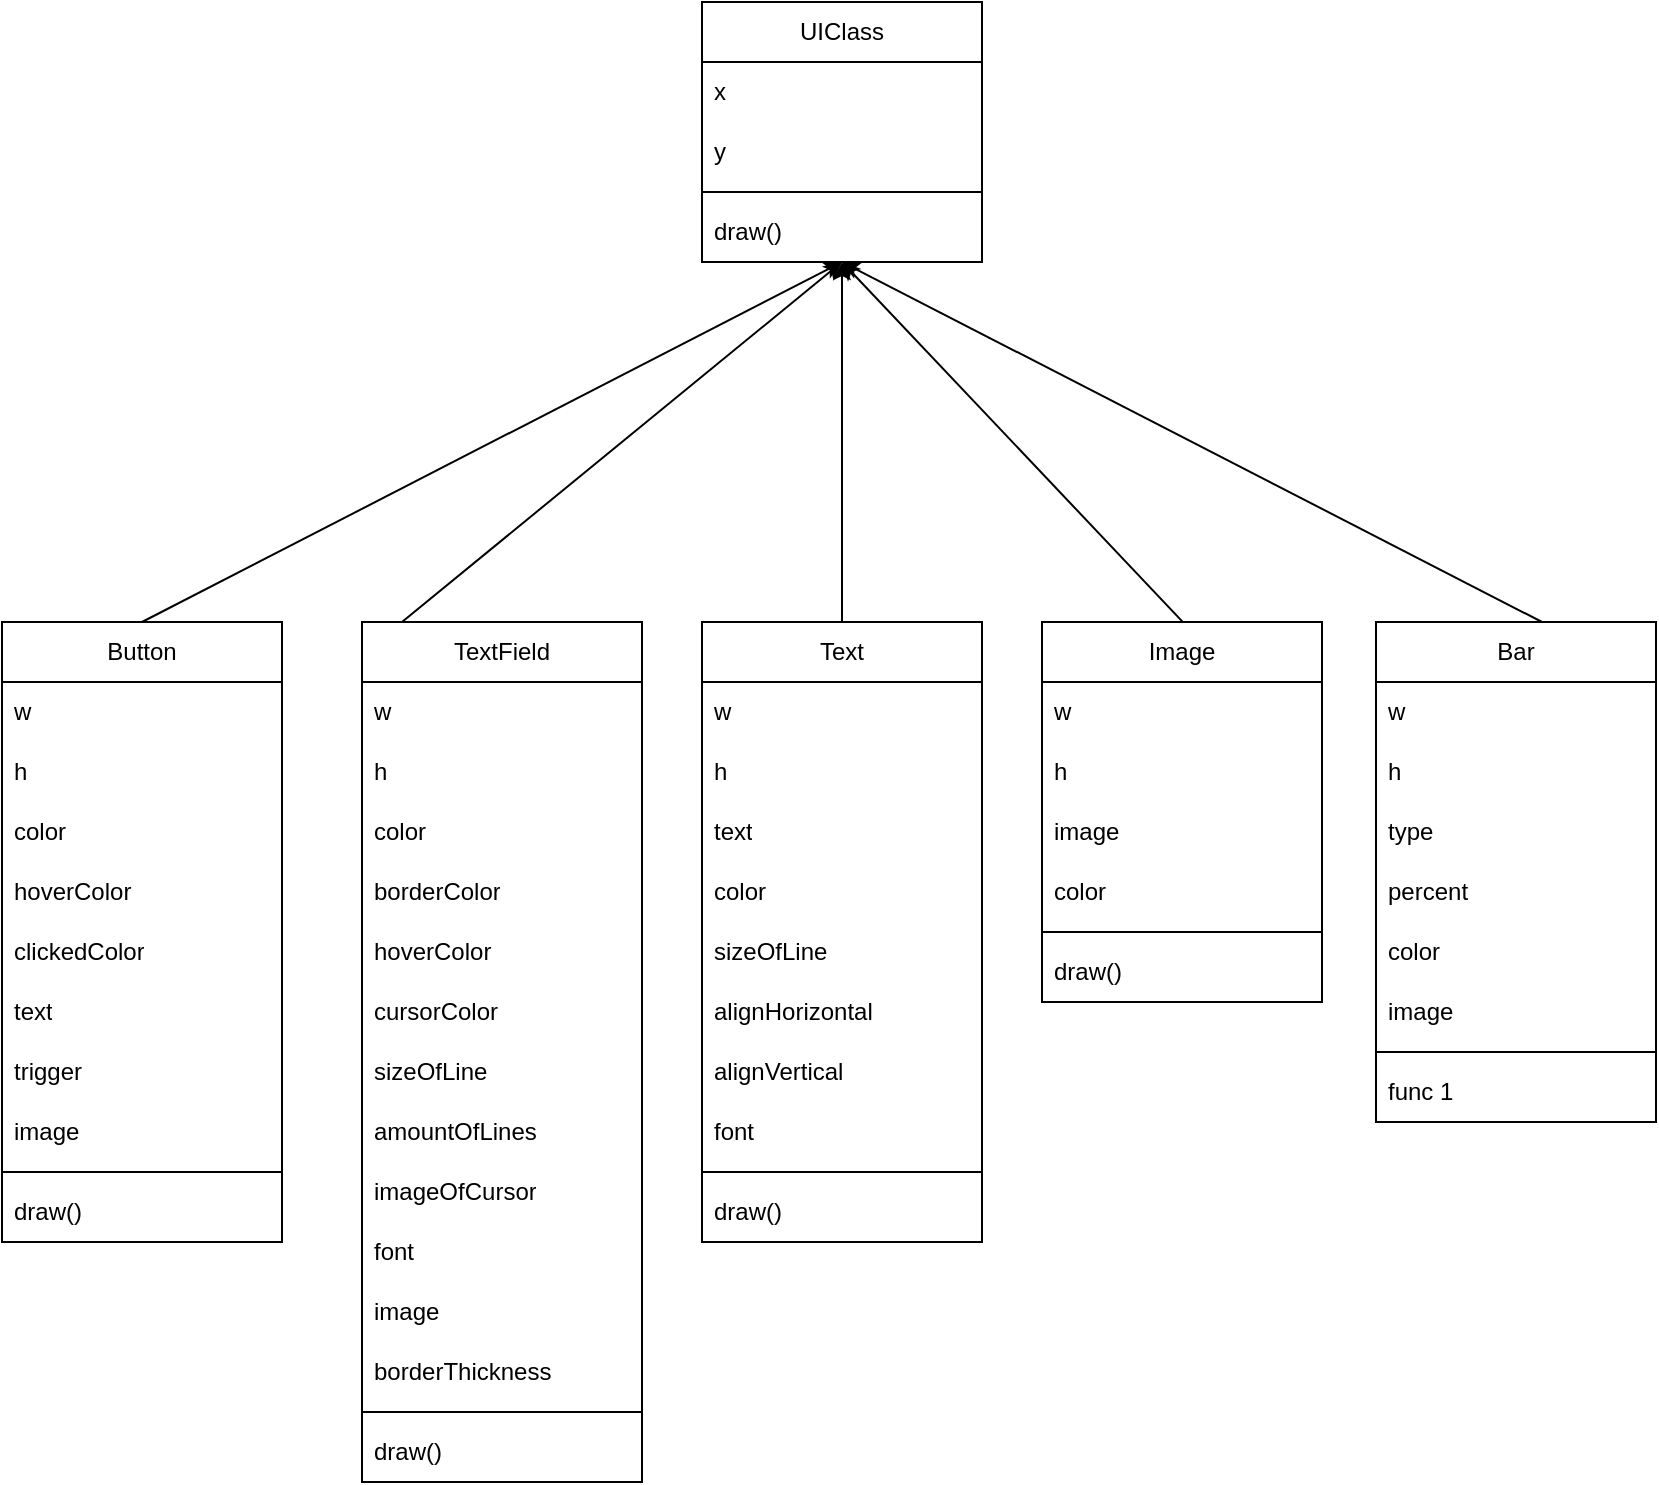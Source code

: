 <mxfile>
    <diagram name="Страница — 1" id="jU_JB_qVRIdUWL-GCGRY">
        <mxGraphModel dx="458" dy="498" grid="1" gridSize="10" guides="1" tooltips="1" connect="1" arrows="1" fold="1" page="1" pageScale="1" pageWidth="827" pageHeight="1169" math="0" shadow="0">
            <root>
                <mxCell id="0"/>
                <mxCell id="1" parent="0"/>
                <mxCell id="UgA6GO1JaAR183hVd9HJ-15" value="UIClass" style="swimlane;fontStyle=0;childLayout=stackLayout;horizontal=1;startSize=30;horizontalStack=0;resizeParent=1;resizeParentMax=0;resizeLast=0;collapsible=1;marginBottom=0;whiteSpace=wrap;html=1;spacingBottom=0;rounded=0;" parent="1" vertex="1">
                    <mxGeometry x="350" y="260" width="140" height="130" as="geometry">
                        <mxRectangle x="528" y="574" width="140" height="30" as="alternateBounds"/>
                    </mxGeometry>
                </mxCell>
                <mxCell id="UgA6GO1JaAR183hVd9HJ-16" value="x" style="text;strokeColor=none;fillColor=none;align=left;verticalAlign=middle;spacingLeft=4;spacingRight=4;overflow=hidden;points=[[0,0.5],[1,0.5]];portConstraint=eastwest;rotatable=0;whiteSpace=wrap;html=1;rounded=0;" parent="UgA6GO1JaAR183hVd9HJ-15" vertex="1">
                    <mxGeometry y="30" width="140" height="30" as="geometry"/>
                </mxCell>
                <mxCell id="UgA6GO1JaAR183hVd9HJ-17" value="y" style="text;strokeColor=none;fillColor=none;align=left;verticalAlign=middle;spacingLeft=4;spacingRight=4;overflow=hidden;points=[[0,0.5],[1,0.5]];portConstraint=eastwest;rotatable=0;whiteSpace=wrap;html=1;rounded=0;" parent="UgA6GO1JaAR183hVd9HJ-15" vertex="1">
                    <mxGeometry y="60" width="140" height="30" as="geometry"/>
                </mxCell>
                <mxCell id="UgA6GO1JaAR183hVd9HJ-19" value="" style="line;strokeWidth=1;html=1;perimeter=backbonePerimeter;points=[];outlineConnect=0;rounded=0;" parent="UgA6GO1JaAR183hVd9HJ-15" vertex="1">
                    <mxGeometry y="90" width="140" height="10" as="geometry"/>
                </mxCell>
                <mxCell id="UgA6GO1JaAR183hVd9HJ-20" value="draw()" style="text;strokeColor=none;fillColor=none;align=left;verticalAlign=middle;spacingLeft=4;spacingRight=4;overflow=hidden;points=[[0,0.5],[1,0.5]];portConstraint=eastwest;rotatable=0;whiteSpace=wrap;html=1;rounded=0;" parent="UgA6GO1JaAR183hVd9HJ-15" vertex="1">
                    <mxGeometry y="100" width="140" height="30" as="geometry"/>
                </mxCell>
                <mxCell id="UgA6GO1JaAR183hVd9HJ-23" value="Button" style="swimlane;fontStyle=0;childLayout=stackLayout;horizontal=1;startSize=30;horizontalStack=0;resizeParent=1;resizeParentMax=0;resizeLast=0;collapsible=1;marginBottom=0;whiteSpace=wrap;html=1;spacingBottom=0;rounded=0;" parent="1" vertex="1">
                    <mxGeometry y="570" width="140" height="310" as="geometry">
                        <mxRectangle x="528" y="574" width="140" height="30" as="alternateBounds"/>
                    </mxGeometry>
                </mxCell>
                <mxCell id="UgA6GO1JaAR183hVd9HJ-24" value="w" style="text;strokeColor=none;fillColor=none;align=left;verticalAlign=middle;spacingLeft=4;spacingRight=4;overflow=hidden;points=[[0,0.5],[1,0.5]];portConstraint=eastwest;rotatable=0;whiteSpace=wrap;html=1;rounded=0;" parent="UgA6GO1JaAR183hVd9HJ-23" vertex="1">
                    <mxGeometry y="30" width="140" height="30" as="geometry"/>
                </mxCell>
                <mxCell id="UgA6GO1JaAR183hVd9HJ-25" value="h" style="text;strokeColor=none;fillColor=none;align=left;verticalAlign=middle;spacingLeft=4;spacingRight=4;overflow=hidden;points=[[0,0.5],[1,0.5]];portConstraint=eastwest;rotatable=0;whiteSpace=wrap;html=1;rounded=0;" parent="UgA6GO1JaAR183hVd9HJ-23" vertex="1">
                    <mxGeometry y="60" width="140" height="30" as="geometry"/>
                </mxCell>
                <mxCell id="UgA6GO1JaAR183hVd9HJ-43" value="color" style="text;strokeColor=none;fillColor=none;align=left;verticalAlign=middle;spacingLeft=4;spacingRight=4;overflow=hidden;points=[[0,0.5],[1,0.5]];portConstraint=eastwest;rotatable=0;whiteSpace=wrap;html=1;rounded=0;" parent="UgA6GO1JaAR183hVd9HJ-23" vertex="1">
                    <mxGeometry y="90" width="140" height="30" as="geometry"/>
                </mxCell>
                <mxCell id="UgA6GO1JaAR183hVd9HJ-26" value="hoverColor" style="text;strokeColor=none;fillColor=none;align=left;verticalAlign=middle;spacingLeft=4;spacingRight=4;overflow=hidden;points=[[0,0.5],[1,0.5]];portConstraint=eastwest;rotatable=0;whiteSpace=wrap;html=1;rounded=0;" parent="UgA6GO1JaAR183hVd9HJ-23" vertex="1">
                    <mxGeometry y="120" width="140" height="30" as="geometry"/>
                </mxCell>
                <mxCell id="UgA6GO1JaAR183hVd9HJ-31" value="clickedColor" style="text;strokeColor=none;fillColor=none;align=left;verticalAlign=middle;spacingLeft=4;spacingRight=4;overflow=hidden;points=[[0,0.5],[1,0.5]];portConstraint=eastwest;rotatable=0;whiteSpace=wrap;html=1;rounded=0;" parent="UgA6GO1JaAR183hVd9HJ-23" vertex="1">
                    <mxGeometry y="150" width="140" height="30" as="geometry"/>
                </mxCell>
                <mxCell id="UgA6GO1JaAR183hVd9HJ-29" value="text" style="text;strokeColor=none;fillColor=none;align=left;verticalAlign=middle;spacingLeft=4;spacingRight=4;overflow=hidden;points=[[0,0.5],[1,0.5]];portConstraint=eastwest;rotatable=0;whiteSpace=wrap;html=1;rounded=0;" parent="UgA6GO1JaAR183hVd9HJ-23" vertex="1">
                    <mxGeometry y="180" width="140" height="30" as="geometry"/>
                </mxCell>
                <mxCell id="UgA6GO1JaAR183hVd9HJ-33" value="trigger" style="text;strokeColor=none;fillColor=none;align=left;verticalAlign=middle;spacingLeft=4;spacingRight=4;overflow=hidden;points=[[0,0.5],[1,0.5]];portConstraint=eastwest;rotatable=0;whiteSpace=wrap;html=1;rounded=0;" parent="UgA6GO1JaAR183hVd9HJ-23" vertex="1">
                    <mxGeometry y="210" width="140" height="30" as="geometry"/>
                </mxCell>
                <mxCell id="UgA6GO1JaAR183hVd9HJ-61" value="image" style="text;strokeColor=none;fillColor=none;align=left;verticalAlign=middle;spacingLeft=4;spacingRight=4;overflow=hidden;points=[[0,0.5],[1,0.5]];portConstraint=eastwest;rotatable=0;whiteSpace=wrap;html=1;rounded=0;" parent="UgA6GO1JaAR183hVd9HJ-23" vertex="1">
                    <mxGeometry y="240" width="140" height="30" as="geometry"/>
                </mxCell>
                <mxCell id="UgA6GO1JaAR183hVd9HJ-27" value="" style="line;strokeWidth=1;html=1;perimeter=backbonePerimeter;points=[];outlineConnect=0;rounded=0;" parent="UgA6GO1JaAR183hVd9HJ-23" vertex="1">
                    <mxGeometry y="270" width="140" height="10" as="geometry"/>
                </mxCell>
                <mxCell id="UgA6GO1JaAR183hVd9HJ-28" value="draw()" style="text;strokeColor=none;fillColor=none;align=left;verticalAlign=middle;spacingLeft=4;spacingRight=4;overflow=hidden;points=[[0,0.5],[1,0.5]];portConstraint=eastwest;rotatable=0;whiteSpace=wrap;html=1;rounded=0;" parent="UgA6GO1JaAR183hVd9HJ-23" vertex="1">
                    <mxGeometry y="280" width="140" height="30" as="geometry"/>
                </mxCell>
                <mxCell id="UgA6GO1JaAR183hVd9HJ-34" value="TextField" style="swimlane;fontStyle=0;childLayout=stackLayout;horizontal=1;startSize=30;horizontalStack=0;resizeParent=1;resizeParentMax=0;resizeLast=0;collapsible=1;marginBottom=0;whiteSpace=wrap;html=1;spacingBottom=0;rounded=0;" parent="1" vertex="1">
                    <mxGeometry x="180" y="570" width="140" height="430" as="geometry">
                        <mxRectangle x="180" y="570" width="140" height="30" as="alternateBounds"/>
                    </mxGeometry>
                </mxCell>
                <mxCell id="UgA6GO1JaAR183hVd9HJ-35" value="w" style="text;strokeColor=none;fillColor=none;align=left;verticalAlign=middle;spacingLeft=4;spacingRight=4;overflow=hidden;points=[[0,0.5],[1,0.5]];portConstraint=eastwest;rotatable=0;whiteSpace=wrap;html=1;rounded=0;" parent="UgA6GO1JaAR183hVd9HJ-34" vertex="1">
                    <mxGeometry y="30" width="140" height="30" as="geometry"/>
                </mxCell>
                <mxCell id="UgA6GO1JaAR183hVd9HJ-36" value="h" style="text;strokeColor=none;fillColor=none;align=left;verticalAlign=middle;spacingLeft=4;spacingRight=4;overflow=hidden;points=[[0,0.5],[1,0.5]];portConstraint=eastwest;rotatable=0;whiteSpace=wrap;html=1;rounded=0;" parent="UgA6GO1JaAR183hVd9HJ-34" vertex="1">
                    <mxGeometry y="60" width="140" height="30" as="geometry"/>
                </mxCell>
                <mxCell id="UgA6GO1JaAR183hVd9HJ-44" value="color" style="text;strokeColor=none;fillColor=none;align=left;verticalAlign=middle;spacingLeft=4;spacingRight=4;overflow=hidden;points=[[0,0.5],[1,0.5]];portConstraint=eastwest;rotatable=0;whiteSpace=wrap;html=1;rounded=0;" parent="UgA6GO1JaAR183hVd9HJ-34" vertex="1">
                    <mxGeometry y="90" width="140" height="30" as="geometry"/>
                </mxCell>
                <mxCell id="UgA6GO1JaAR183hVd9HJ-77" value="borderColor" style="text;strokeColor=none;fillColor=none;align=left;verticalAlign=middle;spacingLeft=4;spacingRight=4;overflow=hidden;points=[[0,0.5],[1,0.5]];portConstraint=eastwest;rotatable=0;whiteSpace=wrap;html=1;rounded=0;" parent="UgA6GO1JaAR183hVd9HJ-34" vertex="1">
                    <mxGeometry y="120" width="140" height="30" as="geometry"/>
                </mxCell>
                <mxCell id="UgA6GO1JaAR183hVd9HJ-41" value="hoverColor" style="text;strokeColor=none;fillColor=none;align=left;verticalAlign=middle;spacingLeft=4;spacingRight=4;overflow=hidden;points=[[0,0.5],[1,0.5]];portConstraint=eastwest;rotatable=0;whiteSpace=wrap;html=1;rounded=0;" parent="UgA6GO1JaAR183hVd9HJ-34" vertex="1">
                    <mxGeometry y="150" width="140" height="30" as="geometry"/>
                </mxCell>
                <mxCell id="UgA6GO1JaAR183hVd9HJ-42" value="cursorColor" style="text;strokeColor=none;fillColor=none;align=left;verticalAlign=middle;spacingLeft=4;spacingRight=4;overflow=hidden;points=[[0,0.5],[1,0.5]];portConstraint=eastwest;rotatable=0;whiteSpace=wrap;html=1;rounded=0;" parent="UgA6GO1JaAR183hVd9HJ-34" vertex="1">
                    <mxGeometry y="180" width="140" height="30" as="geometry"/>
                </mxCell>
                <mxCell id="UgA6GO1JaAR183hVd9HJ-46" value="sizeOfLine" style="text;strokeColor=none;fillColor=none;align=left;verticalAlign=middle;spacingLeft=4;spacingRight=4;overflow=hidden;points=[[0,0.5],[1,0.5]];portConstraint=eastwest;rotatable=0;whiteSpace=wrap;html=1;rounded=0;" parent="UgA6GO1JaAR183hVd9HJ-34" vertex="1">
                    <mxGeometry y="210" width="140" height="30" as="geometry"/>
                </mxCell>
                <mxCell id="UgA6GO1JaAR183hVd9HJ-47" value="amountOfLines" style="text;strokeColor=none;fillColor=none;align=left;verticalAlign=middle;spacingLeft=4;spacingRight=4;overflow=hidden;points=[[0,0.5],[1,0.5]];portConstraint=eastwest;rotatable=0;whiteSpace=wrap;html=1;rounded=0;" parent="UgA6GO1JaAR183hVd9HJ-34" vertex="1">
                    <mxGeometry y="240" width="140" height="30" as="geometry"/>
                </mxCell>
                <mxCell id="UgA6GO1JaAR183hVd9HJ-45" value="imageOfCursor" style="text;strokeColor=none;fillColor=none;align=left;verticalAlign=middle;spacingLeft=4;spacingRight=4;overflow=hidden;points=[[0,0.5],[1,0.5]];portConstraint=eastwest;rotatable=0;whiteSpace=wrap;html=1;rounded=0;" parent="UgA6GO1JaAR183hVd9HJ-34" vertex="1">
                    <mxGeometry y="270" width="140" height="30" as="geometry"/>
                </mxCell>
                <mxCell id="UgA6GO1JaAR183hVd9HJ-59" value="font" style="text;strokeColor=none;fillColor=none;align=left;verticalAlign=middle;spacingLeft=4;spacingRight=4;overflow=hidden;points=[[0,0.5],[1,0.5]];portConstraint=eastwest;rotatable=0;whiteSpace=wrap;html=1;rounded=0;" parent="UgA6GO1JaAR183hVd9HJ-34" vertex="1">
                    <mxGeometry y="300" width="140" height="30" as="geometry"/>
                </mxCell>
                <mxCell id="UgA6GO1JaAR183hVd9HJ-75" value="image" style="text;strokeColor=none;fillColor=none;align=left;verticalAlign=middle;spacingLeft=4;spacingRight=4;overflow=hidden;points=[[0,0.5],[1,0.5]];portConstraint=eastwest;rotatable=0;whiteSpace=wrap;html=1;rounded=0;" parent="UgA6GO1JaAR183hVd9HJ-34" vertex="1">
                    <mxGeometry y="330" width="140" height="30" as="geometry"/>
                </mxCell>
                <mxCell id="UgA6GO1JaAR183hVd9HJ-76" value="borderThickness" style="text;strokeColor=none;fillColor=none;align=left;verticalAlign=middle;spacingLeft=4;spacingRight=4;overflow=hidden;points=[[0,0.5],[1,0.5]];portConstraint=eastwest;rotatable=0;whiteSpace=wrap;html=1;rounded=0;" parent="UgA6GO1JaAR183hVd9HJ-34" vertex="1">
                    <mxGeometry y="360" width="140" height="30" as="geometry"/>
                </mxCell>
                <mxCell id="UgA6GO1JaAR183hVd9HJ-38" value="" style="line;strokeWidth=1;html=1;perimeter=backbonePerimeter;points=[];outlineConnect=0;rounded=0;" parent="UgA6GO1JaAR183hVd9HJ-34" vertex="1">
                    <mxGeometry y="390" width="140" height="10" as="geometry"/>
                </mxCell>
                <mxCell id="UgA6GO1JaAR183hVd9HJ-39" value="draw()" style="text;strokeColor=none;fillColor=none;align=left;verticalAlign=middle;spacingLeft=4;spacingRight=4;overflow=hidden;points=[[0,0.5],[1,0.5]];portConstraint=eastwest;rotatable=0;whiteSpace=wrap;html=1;rounded=0;" parent="UgA6GO1JaAR183hVd9HJ-34" vertex="1">
                    <mxGeometry y="400" width="140" height="30" as="geometry"/>
                </mxCell>
                <mxCell id="UgA6GO1JaAR183hVd9HJ-48" value="Text" style="swimlane;fontStyle=0;childLayout=stackLayout;horizontal=1;startSize=30;horizontalStack=0;resizeParent=1;resizeParentMax=0;resizeLast=0;collapsible=1;marginBottom=0;whiteSpace=wrap;html=1;spacingBottom=0;rounded=0;" parent="1" vertex="1">
                    <mxGeometry x="350" y="570" width="140" height="310" as="geometry">
                        <mxRectangle x="528" y="574" width="140" height="30" as="alternateBounds"/>
                    </mxGeometry>
                </mxCell>
                <mxCell id="UgA6GO1JaAR183hVd9HJ-49" value="w" style="text;strokeColor=none;fillColor=none;align=left;verticalAlign=middle;spacingLeft=4;spacingRight=4;overflow=hidden;points=[[0,0.5],[1,0.5]];portConstraint=eastwest;rotatable=0;whiteSpace=wrap;html=1;rounded=0;" parent="UgA6GO1JaAR183hVd9HJ-48" vertex="1">
                    <mxGeometry y="30" width="140" height="30" as="geometry"/>
                </mxCell>
                <mxCell id="UgA6GO1JaAR183hVd9HJ-50" value="h" style="text;strokeColor=none;fillColor=none;align=left;verticalAlign=middle;spacingLeft=4;spacingRight=4;overflow=hidden;points=[[0,0.5],[1,0.5]];portConstraint=eastwest;rotatable=0;whiteSpace=wrap;html=1;rounded=0;" parent="UgA6GO1JaAR183hVd9HJ-48" vertex="1">
                    <mxGeometry y="60" width="140" height="30" as="geometry"/>
                </mxCell>
                <mxCell id="UgA6GO1JaAR183hVd9HJ-57" value="text" style="text;strokeColor=none;fillColor=none;align=left;verticalAlign=middle;spacingLeft=4;spacingRight=4;overflow=hidden;points=[[0,0.5],[1,0.5]];portConstraint=eastwest;rotatable=0;whiteSpace=wrap;html=1;rounded=0;" parent="UgA6GO1JaAR183hVd9HJ-48" vertex="1">
                    <mxGeometry y="90" width="140" height="30" as="geometry"/>
                </mxCell>
                <mxCell id="2" value="color" style="text;strokeColor=none;fillColor=none;align=left;verticalAlign=middle;spacingLeft=4;spacingRight=4;overflow=hidden;points=[[0,0.5],[1,0.5]];portConstraint=eastwest;rotatable=0;whiteSpace=wrap;html=1;rounded=0;" parent="UgA6GO1JaAR183hVd9HJ-48" vertex="1">
                    <mxGeometry y="120" width="140" height="30" as="geometry"/>
                </mxCell>
                <mxCell id="UgA6GO1JaAR183hVd9HJ-51" value="sizeOfLine" style="text;strokeColor=none;fillColor=none;align=left;verticalAlign=middle;spacingLeft=4;spacingRight=4;overflow=hidden;points=[[0,0.5],[1,0.5]];portConstraint=eastwest;rotatable=0;whiteSpace=wrap;html=1;rounded=0;" parent="UgA6GO1JaAR183hVd9HJ-48" vertex="1">
                    <mxGeometry y="150" width="140" height="30" as="geometry"/>
                </mxCell>
                <mxCell id="UgA6GO1JaAR183hVd9HJ-55" value="alignHorizontal" style="text;strokeColor=none;fillColor=none;align=left;verticalAlign=middle;spacingLeft=4;spacingRight=4;overflow=hidden;points=[[0,0.5],[1,0.5]];portConstraint=eastwest;rotatable=0;whiteSpace=wrap;html=1;rounded=0;" parent="UgA6GO1JaAR183hVd9HJ-48" vertex="1">
                    <mxGeometry y="180" width="140" height="30" as="geometry"/>
                </mxCell>
                <mxCell id="3" value="alignVertical" style="text;strokeColor=none;fillColor=none;align=left;verticalAlign=middle;spacingLeft=4;spacingRight=4;overflow=hidden;points=[[0,0.5],[1,0.5]];portConstraint=eastwest;rotatable=0;whiteSpace=wrap;html=1;rounded=0;" vertex="1" parent="UgA6GO1JaAR183hVd9HJ-48">
                    <mxGeometry y="210" width="140" height="30" as="geometry"/>
                </mxCell>
                <mxCell id="UgA6GO1JaAR183hVd9HJ-58" value="font" style="text;strokeColor=none;fillColor=none;align=left;verticalAlign=middle;spacingLeft=4;spacingRight=4;overflow=hidden;points=[[0,0.5],[1,0.5]];portConstraint=eastwest;rotatable=0;whiteSpace=wrap;html=1;rounded=0;" parent="UgA6GO1JaAR183hVd9HJ-48" vertex="1">
                    <mxGeometry y="240" width="140" height="30" as="geometry"/>
                </mxCell>
                <mxCell id="UgA6GO1JaAR183hVd9HJ-52" value="" style="line;strokeWidth=1;html=1;perimeter=backbonePerimeter;points=[];outlineConnect=0;rounded=0;" parent="UgA6GO1JaAR183hVd9HJ-48" vertex="1">
                    <mxGeometry y="270" width="140" height="10" as="geometry"/>
                </mxCell>
                <mxCell id="UgA6GO1JaAR183hVd9HJ-53" value="draw()" style="text;strokeColor=none;fillColor=none;align=left;verticalAlign=middle;spacingLeft=4;spacingRight=4;overflow=hidden;points=[[0,0.5],[1,0.5]];portConstraint=eastwest;rotatable=0;whiteSpace=wrap;html=1;rounded=0;" parent="UgA6GO1JaAR183hVd9HJ-48" vertex="1">
                    <mxGeometry y="280" width="140" height="30" as="geometry"/>
                </mxCell>
                <mxCell id="UgA6GO1JaAR183hVd9HJ-62" value="Image" style="swimlane;fontStyle=0;childLayout=stackLayout;horizontal=1;startSize=30;horizontalStack=0;resizeParent=1;resizeParentMax=0;resizeLast=0;collapsible=1;marginBottom=0;whiteSpace=wrap;html=1;spacingBottom=0;rounded=0;" parent="1" vertex="1">
                    <mxGeometry x="520" y="570" width="140" height="190" as="geometry">
                        <mxRectangle x="528" y="574" width="140" height="30" as="alternateBounds"/>
                    </mxGeometry>
                </mxCell>
                <mxCell id="UgA6GO1JaAR183hVd9HJ-63" value="w" style="text;strokeColor=none;fillColor=none;align=left;verticalAlign=middle;spacingLeft=4;spacingRight=4;overflow=hidden;points=[[0,0.5],[1,0.5]];portConstraint=eastwest;rotatable=0;whiteSpace=wrap;html=1;rounded=0;" parent="UgA6GO1JaAR183hVd9HJ-62" vertex="1">
                    <mxGeometry y="30" width="140" height="30" as="geometry"/>
                </mxCell>
                <mxCell id="UgA6GO1JaAR183hVd9HJ-64" value="h" style="text;strokeColor=none;fillColor=none;align=left;verticalAlign=middle;spacingLeft=4;spacingRight=4;overflow=hidden;points=[[0,0.5],[1,0.5]];portConstraint=eastwest;rotatable=0;whiteSpace=wrap;html=1;rounded=0;" parent="UgA6GO1JaAR183hVd9HJ-62" vertex="1">
                    <mxGeometry y="60" width="140" height="30" as="geometry"/>
                </mxCell>
                <mxCell id="UgA6GO1JaAR183hVd9HJ-65" value="image" style="text;strokeColor=none;fillColor=none;align=left;verticalAlign=middle;spacingLeft=4;spacingRight=4;overflow=hidden;points=[[0,0.5],[1,0.5]];portConstraint=eastwest;rotatable=0;whiteSpace=wrap;html=1;rounded=0;" parent="UgA6GO1JaAR183hVd9HJ-62" vertex="1">
                    <mxGeometry y="90" width="140" height="30" as="geometry"/>
                </mxCell>
                <mxCell id="UgA6GO1JaAR183hVd9HJ-68" value="color" style="text;strokeColor=none;fillColor=none;align=left;verticalAlign=middle;spacingLeft=4;spacingRight=4;overflow=hidden;points=[[0,0.5],[1,0.5]];portConstraint=eastwest;rotatable=0;whiteSpace=wrap;html=1;rounded=0;" parent="UgA6GO1JaAR183hVd9HJ-62" vertex="1">
                    <mxGeometry y="120" width="140" height="30" as="geometry"/>
                </mxCell>
                <mxCell id="UgA6GO1JaAR183hVd9HJ-66" value="" style="line;strokeWidth=1;html=1;perimeter=backbonePerimeter;points=[];outlineConnect=0;rounded=0;" parent="UgA6GO1JaAR183hVd9HJ-62" vertex="1">
                    <mxGeometry y="150" width="140" height="10" as="geometry"/>
                </mxCell>
                <mxCell id="UgA6GO1JaAR183hVd9HJ-67" value="draw()" style="text;strokeColor=none;fillColor=none;align=left;verticalAlign=middle;spacingLeft=4;spacingRight=4;overflow=hidden;points=[[0,0.5],[1,0.5]];portConstraint=eastwest;rotatable=0;whiteSpace=wrap;html=1;rounded=0;" parent="UgA6GO1JaAR183hVd9HJ-62" vertex="1">
                    <mxGeometry y="160" width="140" height="30" as="geometry"/>
                </mxCell>
                <mxCell id="UgA6GO1JaAR183hVd9HJ-69" value="Bar" style="swimlane;fontStyle=0;childLayout=stackLayout;horizontal=1;startSize=30;horizontalStack=0;resizeParent=1;resizeParentMax=0;resizeLast=0;collapsible=1;marginBottom=0;whiteSpace=wrap;html=1;spacingBottom=0;rounded=0;" parent="1" vertex="1">
                    <mxGeometry x="687" y="570" width="140" height="250" as="geometry">
                        <mxRectangle x="528" y="574" width="140" height="30" as="alternateBounds"/>
                    </mxGeometry>
                </mxCell>
                <mxCell id="UgA6GO1JaAR183hVd9HJ-70" value="w" style="text;strokeColor=none;fillColor=none;align=left;verticalAlign=middle;spacingLeft=4;spacingRight=4;overflow=hidden;points=[[0,0.5],[1,0.5]];portConstraint=eastwest;rotatable=0;whiteSpace=wrap;html=1;rounded=0;" parent="UgA6GO1JaAR183hVd9HJ-69" vertex="1">
                    <mxGeometry y="30" width="140" height="30" as="geometry"/>
                </mxCell>
                <mxCell id="UgA6GO1JaAR183hVd9HJ-71" value="h" style="text;strokeColor=none;fillColor=none;align=left;verticalAlign=middle;spacingLeft=4;spacingRight=4;overflow=hidden;points=[[0,0.5],[1,0.5]];portConstraint=eastwest;rotatable=0;whiteSpace=wrap;html=1;rounded=0;" parent="UgA6GO1JaAR183hVd9HJ-69" vertex="1">
                    <mxGeometry y="60" width="140" height="30" as="geometry"/>
                </mxCell>
                <mxCell id="UgA6GO1JaAR183hVd9HJ-72" value="type" style="text;strokeColor=none;fillColor=none;align=left;verticalAlign=middle;spacingLeft=4;spacingRight=4;overflow=hidden;points=[[0,0.5],[1,0.5]];portConstraint=eastwest;rotatable=0;whiteSpace=wrap;html=1;rounded=0;" parent="UgA6GO1JaAR183hVd9HJ-69" vertex="1">
                    <mxGeometry y="90" width="140" height="30" as="geometry"/>
                </mxCell>
                <mxCell id="UgA6GO1JaAR183hVd9HJ-78" value="percent" style="text;strokeColor=none;fillColor=none;align=left;verticalAlign=middle;spacingLeft=4;spacingRight=4;overflow=hidden;points=[[0,0.5],[1,0.5]];portConstraint=eastwest;rotatable=0;whiteSpace=wrap;html=1;rounded=0;" parent="UgA6GO1JaAR183hVd9HJ-69" vertex="1">
                    <mxGeometry y="120" width="140" height="30" as="geometry"/>
                </mxCell>
                <mxCell id="UgA6GO1JaAR183hVd9HJ-80" value="color" style="text;strokeColor=none;fillColor=none;align=left;verticalAlign=middle;spacingLeft=4;spacingRight=4;overflow=hidden;points=[[0,0.5],[1,0.5]];portConstraint=eastwest;rotatable=0;whiteSpace=wrap;html=1;rounded=0;" parent="UgA6GO1JaAR183hVd9HJ-69" vertex="1">
                    <mxGeometry y="150" width="140" height="30" as="geometry"/>
                </mxCell>
                <mxCell id="UgA6GO1JaAR183hVd9HJ-79" value="image" style="text;strokeColor=none;fillColor=none;align=left;verticalAlign=middle;spacingLeft=4;spacingRight=4;overflow=hidden;points=[[0,0.5],[1,0.5]];portConstraint=eastwest;rotatable=0;whiteSpace=wrap;html=1;rounded=0;" parent="UgA6GO1JaAR183hVd9HJ-69" vertex="1">
                    <mxGeometry y="180" width="140" height="30" as="geometry"/>
                </mxCell>
                <mxCell id="UgA6GO1JaAR183hVd9HJ-73" value="" style="line;strokeWidth=1;html=1;perimeter=backbonePerimeter;points=[];outlineConnect=0;rounded=0;" parent="UgA6GO1JaAR183hVd9HJ-69" vertex="1">
                    <mxGeometry y="210" width="140" height="10" as="geometry"/>
                </mxCell>
                <mxCell id="UgA6GO1JaAR183hVd9HJ-74" value="func 1" style="text;strokeColor=none;fillColor=none;align=left;verticalAlign=middle;spacingLeft=4;spacingRight=4;overflow=hidden;points=[[0,0.5],[1,0.5]];portConstraint=eastwest;rotatable=0;whiteSpace=wrap;html=1;rounded=0;" parent="UgA6GO1JaAR183hVd9HJ-69" vertex="1">
                    <mxGeometry y="220" width="140" height="30" as="geometry"/>
                </mxCell>
                <mxCell id="UgA6GO1JaAR183hVd9HJ-83" value="" style="endArrow=classic;html=1;rounded=0;exitX=0.5;exitY=0;exitDx=0;exitDy=0;" parent="1" source="UgA6GO1JaAR183hVd9HJ-23" edge="1">
                    <mxGeometry width="50" height="50" relative="1" as="geometry">
                        <mxPoint x="-30" y="640" as="sourcePoint"/>
                        <mxPoint x="420" y="390" as="targetPoint"/>
                    </mxGeometry>
                </mxCell>
                <mxCell id="UgA6GO1JaAR183hVd9HJ-84" value="" style="endArrow=classic;html=1;rounded=0;exitX=0.5;exitY=0;exitDx=0;exitDy=0;" parent="1" edge="1">
                    <mxGeometry width="50" height="50" relative="1" as="geometry">
                        <mxPoint x="200" y="570" as="sourcePoint"/>
                        <mxPoint x="420" y="390" as="targetPoint"/>
                    </mxGeometry>
                </mxCell>
                <mxCell id="UgA6GO1JaAR183hVd9HJ-85" value="" style="endArrow=classic;html=1;rounded=0;entryX=0.495;entryY=0.99;entryDx=0;entryDy=0;entryPerimeter=0;exitX=0.5;exitY=0;exitDx=0;exitDy=0;" parent="1" edge="1">
                    <mxGeometry width="50" height="50" relative="1" as="geometry">
                        <mxPoint x="590.7" y="570.3" as="sourcePoint"/>
                        <mxPoint x="420.0" y="390" as="targetPoint"/>
                    </mxGeometry>
                </mxCell>
                <mxCell id="UgA6GO1JaAR183hVd9HJ-86" value="" style="endArrow=classic;html=1;rounded=0;exitX=0.5;exitY=0;exitDx=0;exitDy=0;" parent="1" edge="1">
                    <mxGeometry width="50" height="50" relative="1" as="geometry">
                        <mxPoint x="770" y="570" as="sourcePoint"/>
                        <mxPoint x="420" y="390" as="targetPoint"/>
                    </mxGeometry>
                </mxCell>
                <mxCell id="UgA6GO1JaAR183hVd9HJ-87" value="" style="endArrow=classic;html=1;rounded=0;exitX=0.5;exitY=0;exitDx=0;exitDy=0;" parent="1" source="UgA6GO1JaAR183hVd9HJ-48" edge="1">
                    <mxGeometry width="50" height="50" relative="1" as="geometry">
                        <mxPoint x="410" y="650" as="sourcePoint"/>
                        <mxPoint x="420" y="390" as="targetPoint"/>
                        <Array as="points">
                            <mxPoint x="420" y="400"/>
                        </Array>
                    </mxGeometry>
                </mxCell>
            </root>
        </mxGraphModel>
    </diagram>
</mxfile>